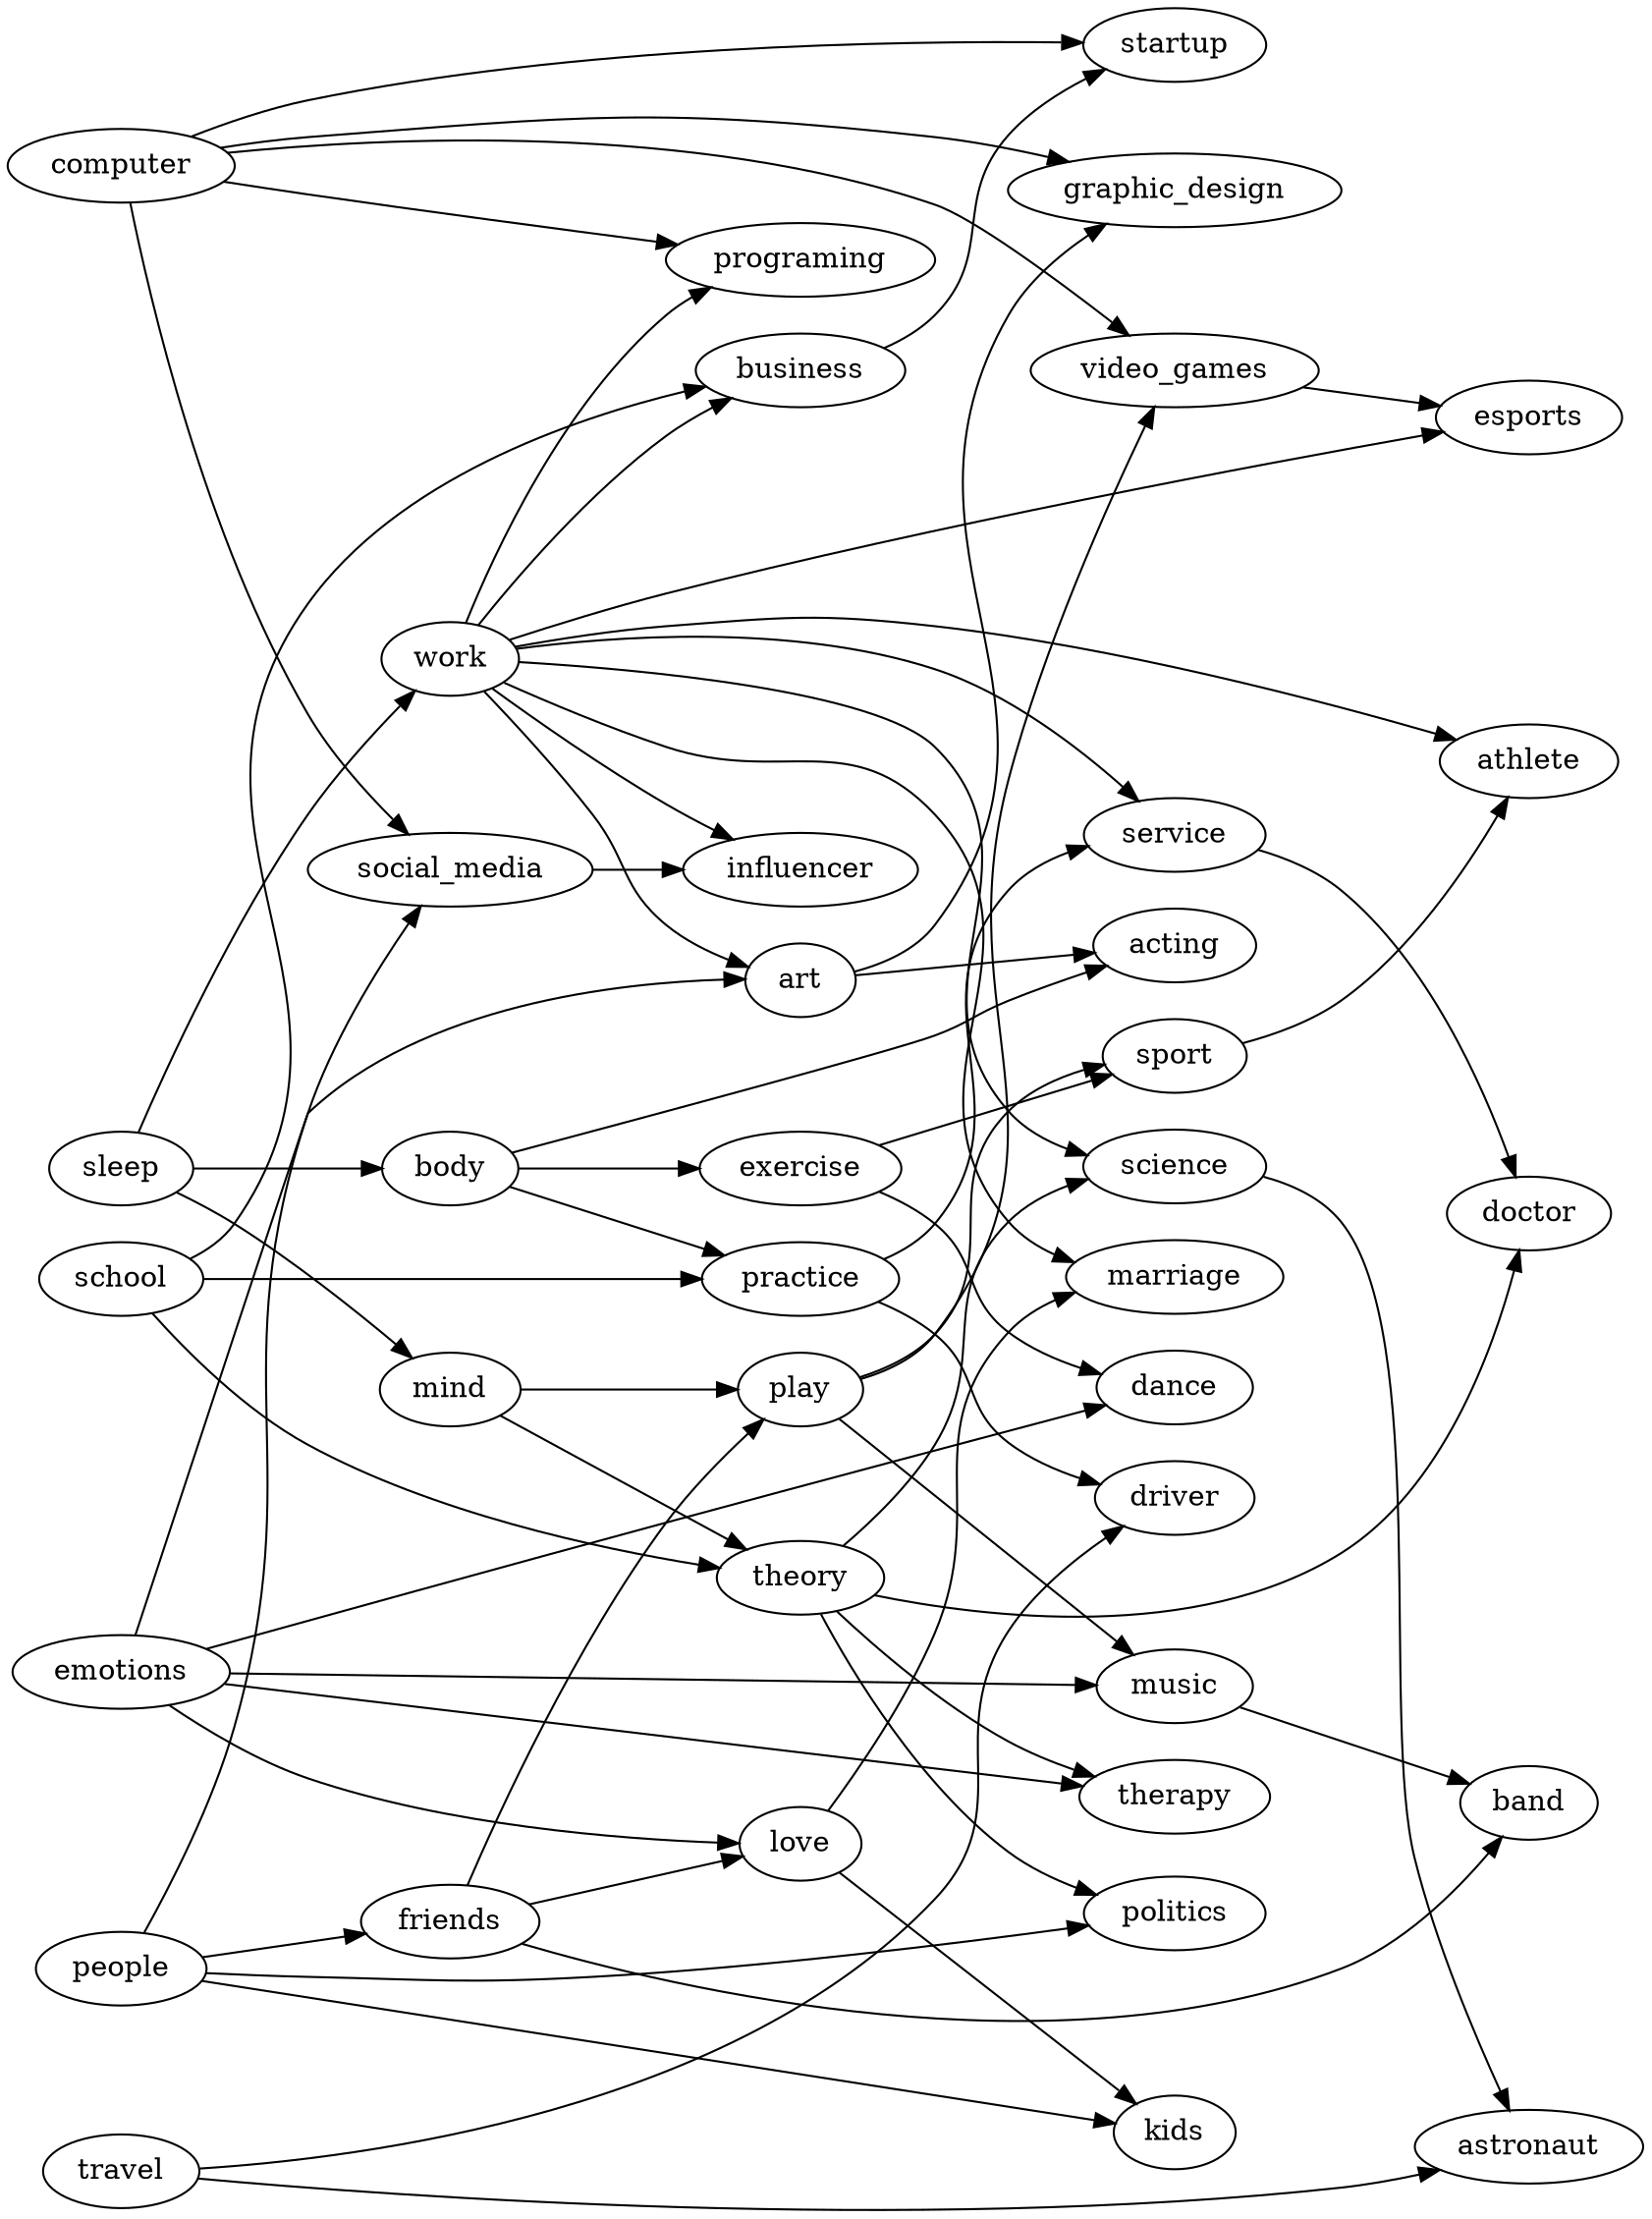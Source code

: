 digraph resources {
  rankdir=LR
  {rank=same sleep people emotions school computer travel}
  {rank=same body mind work}

  # Primitives

  sleep->body

  sleep->mind

  sleep->work

  # Sports

  body->exercise

  exercise->sport
  play->sport

  sport->athlete
  work->athlete

  # Games

  friends->play
  mind->play

  computer->video_games
  play->video_games

  video_games->esports
  work->esports

  # Relationships

  people->friends

  friends->love
  emotions->love

  love->marriage
  work->marriage

  love->kids
  people->kids

  # Travel

  travel->astronaut
  science->astronaut

  travel->driver
  practice->driver

  # Mind career

  school->theory
  mind->theory

  theory->science
  work->science

  computer->programing
  work->programing

  # Body career

  school->practice
  body->practice

  practice->service
  work->service

  service->doctor
  theory->doctor

  # Work career

  school->business
  work->business

  business->startup
  computer->startup

  # Emotion career

  emotions->art
  work->art

  emotions->dance
  exercise->dance

  art->acting
  body->acting

  emotions->music
  play->music

  music->band
  friends->band

  art->graphic_design
  computer->graphic_design

  emotions->therapy
  theory->therapy

  # People career

  people->politics
  theory->politics

  people->social_media
  computer->social_media

  social_media->influencer
  work->influencer
}

